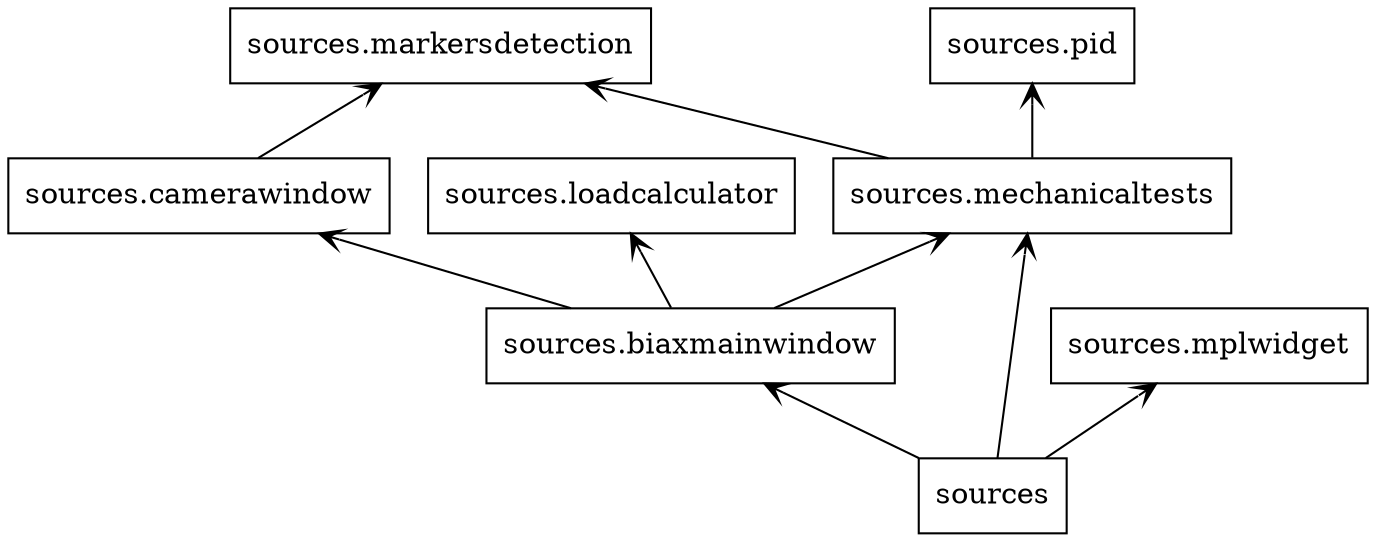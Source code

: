 digraph "packages_Biaxial_Testing_Machine" {
rankdir=BT
charset="utf-8"
"sources" [color="black", label=<sources>, shape="box", style="solid"];
"sources.biaxmainwindow" [color="black", label=<sources.biaxmainwindow>, shape="box", style="solid"];
"sources.camerawindow" [color="black", label=<sources.camerawindow>, shape="box", style="solid"];
"sources.loadcalculator" [color="black", label=<sources.loadcalculator>, shape="box", style="solid"];
"sources.markersdetection" [color="black", label=<sources.markersdetection>, shape="box", style="solid"];
"sources.mechanicaltests" [color="black", label=<sources.mechanicaltests>, shape="box", style="solid"];
"sources.mplwidget" [color="black", label=<sources.mplwidget>, shape="box", style="solid"];
"sources.pid" [color="black", label=<sources.pid>, shape="box", style="solid"];
"sources" -> "sources.biaxmainwindow" [arrowhead="open", arrowtail="none"];
"sources" -> "sources.mechanicaltests" [arrowhead="open", arrowtail="none"];
"sources" -> "sources.mplwidget" [arrowhead="open", arrowtail="none"];
"sources.biaxmainwindow" -> "sources.camerawindow" [arrowhead="open", arrowtail="none"];
"sources.biaxmainwindow" -> "sources.loadcalculator" [arrowhead="open", arrowtail="none"];
"sources.biaxmainwindow" -> "sources.mechanicaltests" [arrowhead="open", arrowtail="none"];
"sources.camerawindow" -> "sources.markersdetection" [arrowhead="open", arrowtail="none"];
"sources.mechanicaltests" -> "sources.markersdetection" [arrowhead="open", arrowtail="none"];
"sources.mechanicaltests" -> "sources.pid" [arrowhead="open", arrowtail="none"];
}
